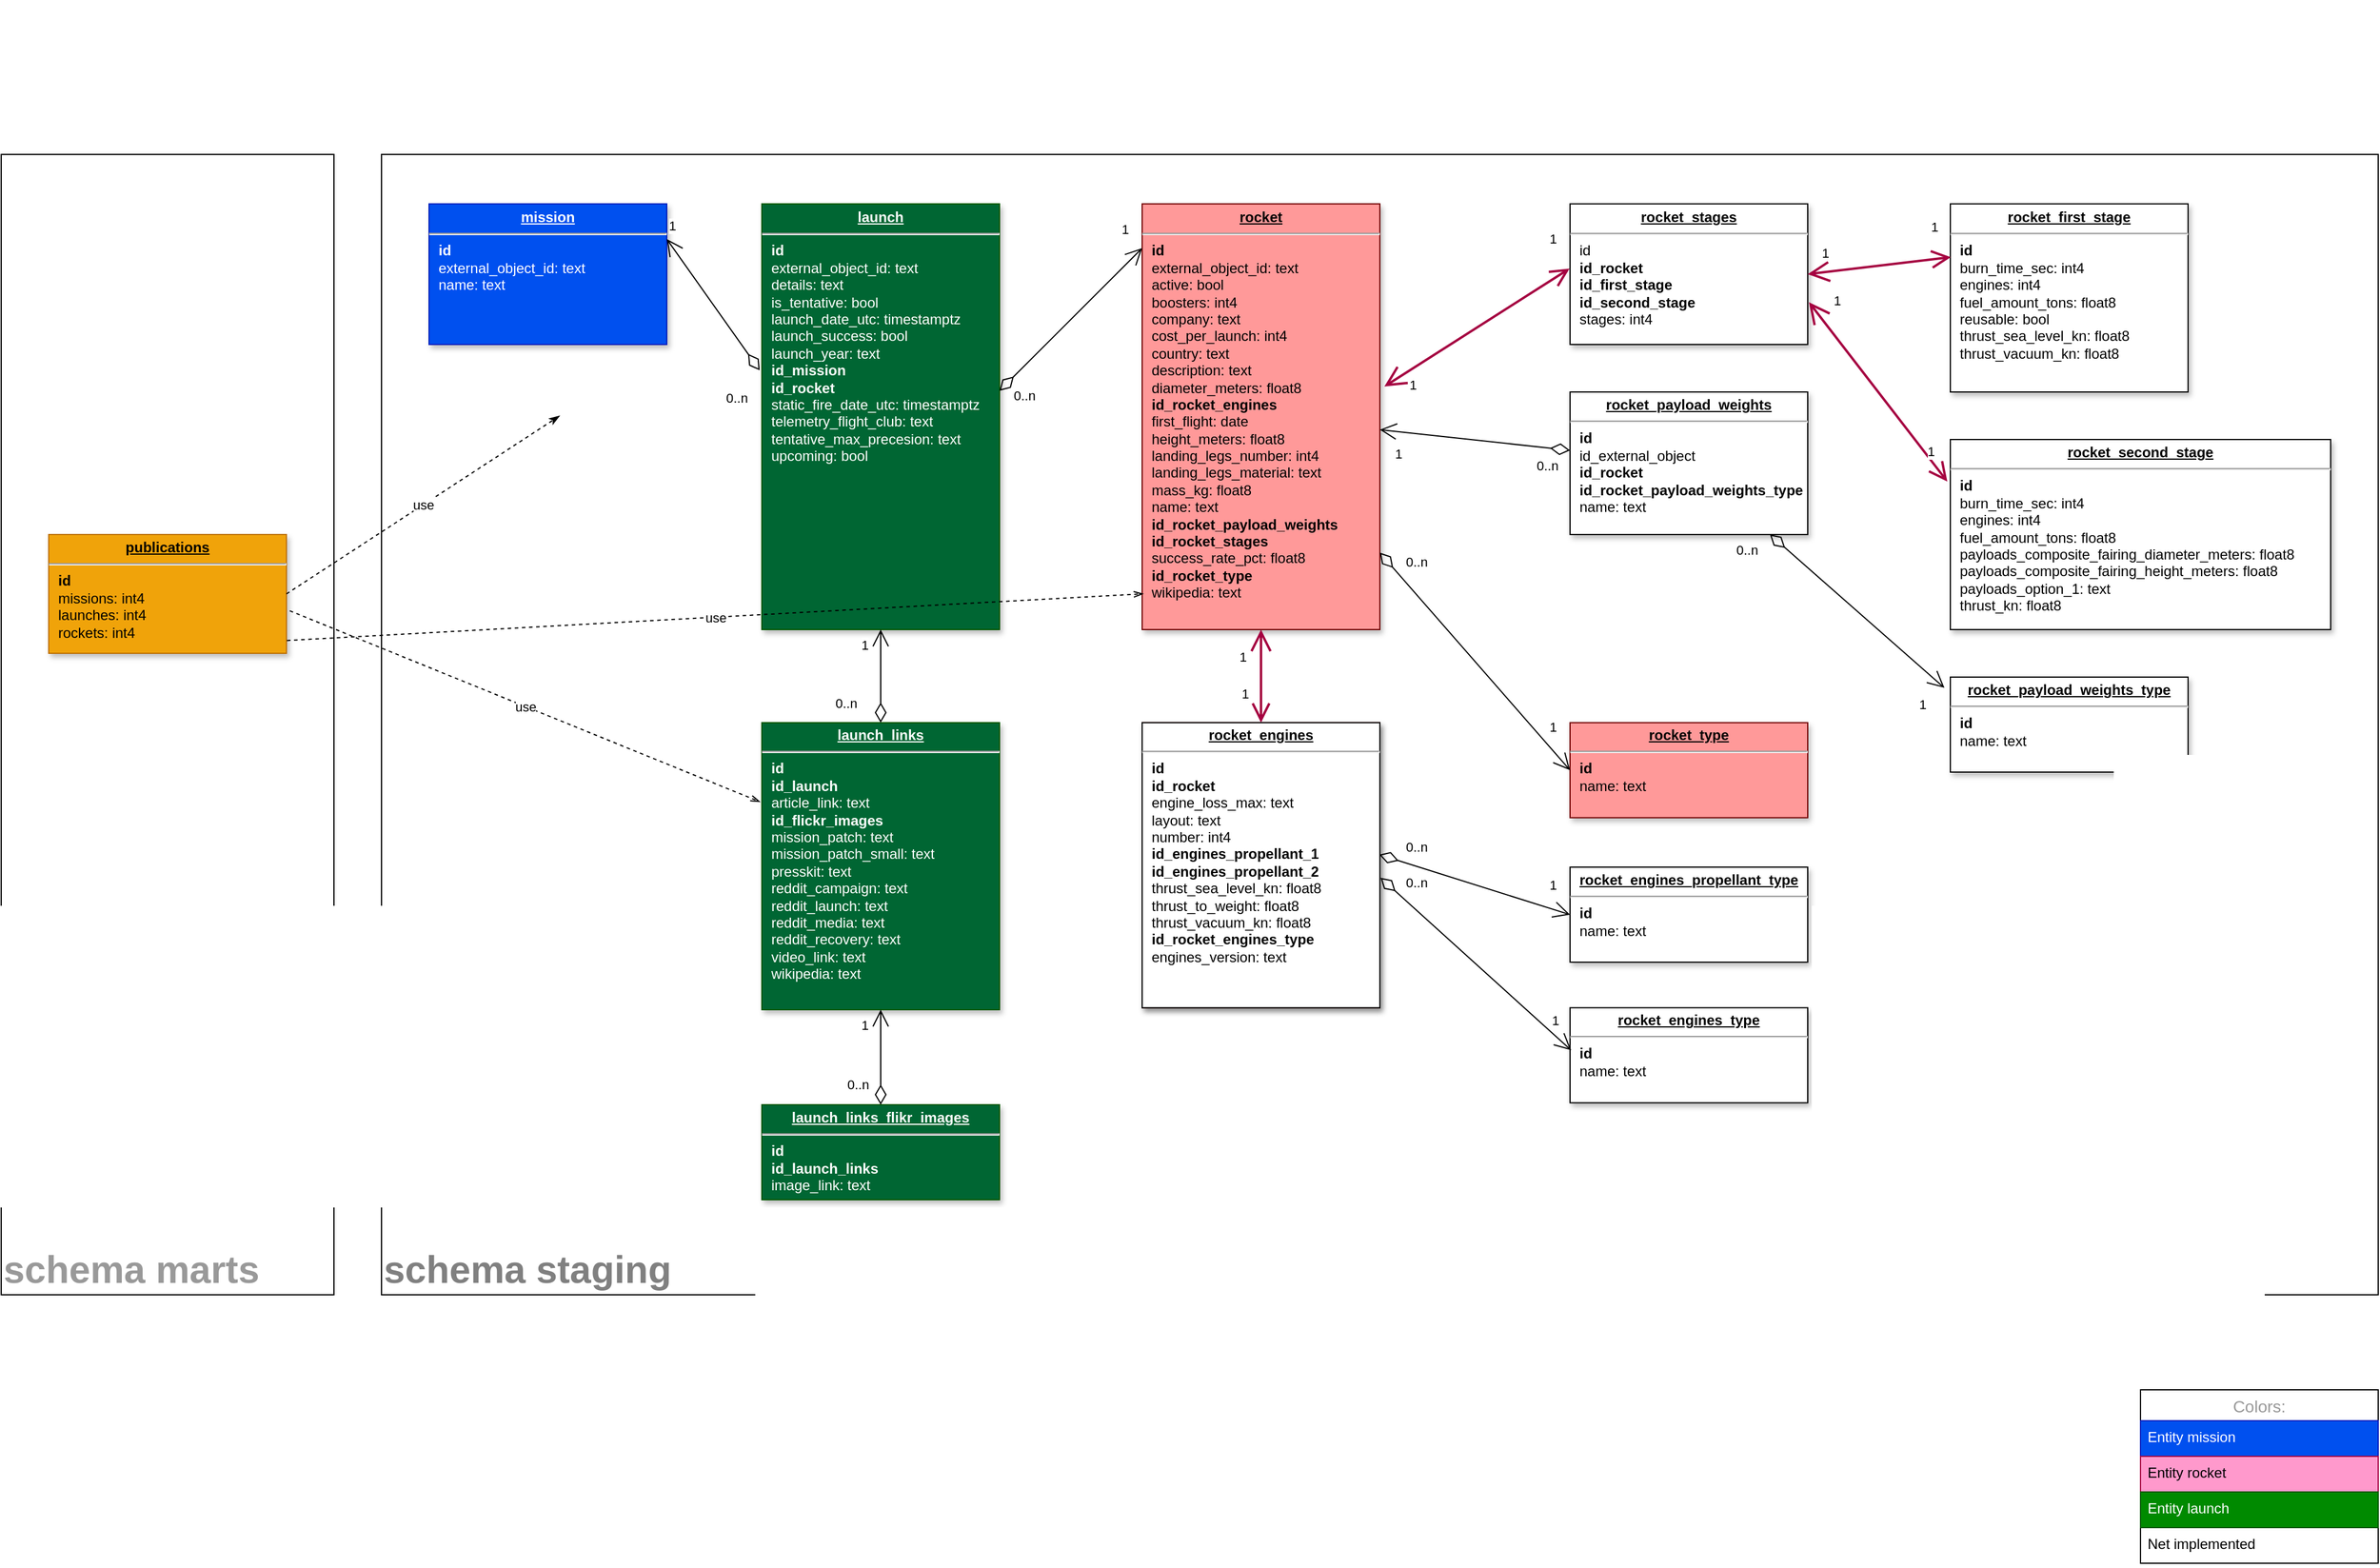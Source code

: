 <mxfile version="20.7.4" type="device"><diagram name="Page-1" id="efa7a0a1-bf9b-a30e-e6df-94a7791c09e9"><mxGraphModel dx="2983" dy="1600" grid="1" gridSize="10" guides="1" tooltips="1" connect="1" arrows="1" fold="1" page="0" pageScale="1" pageWidth="826" pageHeight="1169" background="none" math="0" shadow="0"><root><mxCell id="0"/><mxCell id="1" parent="0"/><mxCell id="w9wTwmuLnS19trC41pcA-28" value="schema marts" style="rounded=0;whiteSpace=wrap;html=1;fillColor=none;fontStyle=1;align=left;verticalAlign=bottom;fontSize=32;fontColor=#999999;" vertex="1" parent="1"><mxGeometry x="-560" y="40" width="280" height="960" as="geometry"/></mxCell><mxCell id="w9wTwmuLnS19trC41pcA-27" value="&lt;b&gt;&lt;font style=&quot;font-size: 32px;&quot; color=&quot;#808080&quot;&gt;schema staging&lt;/font&gt;&lt;/b&gt;" style="rounded=0;whiteSpace=wrap;html=1;fillColor=none;align=left;verticalAlign=bottom;" vertex="1" parent="1"><mxGeometry x="-240" y="40" width="1680" height="960" as="geometry"/></mxCell><mxCell id="23" value="&lt;p style=&quot;margin: 0px; margin-top: 4px; text-align: center; text-decoration: underline;&quot;&gt;&lt;strong&gt;rocket_stages&lt;/strong&gt;&lt;/p&gt;&lt;hr&gt;&lt;p style=&quot;margin: 0px; margin-left: 8px;&quot;&gt;id&lt;/p&gt;&lt;p style=&quot;margin: 0px; margin-left: 8px;&quot;&gt;&lt;b&gt;id_rocket&lt;/b&gt;&lt;/p&gt;&lt;p style=&quot;margin: 0px; margin-left: 8px;&quot;&gt;&lt;b&gt;id_first_stage&lt;/b&gt;&lt;/p&gt;&lt;p style=&quot;margin: 0px; margin-left: 8px;&quot;&gt;&lt;b&gt;id_second_stage&lt;/b&gt;&lt;/p&gt;&lt;p style=&quot;margin: 0px; margin-left: 8px;&quot;&gt;stages: int4&lt;/p&gt;" style="verticalAlign=top;align=left;overflow=fill;fontSize=12;fontFamily=Helvetica;html=1;shadow=1;" parent="1" vertex="1"><mxGeometry x="760" y="81.64" width="200" height="118.36" as="geometry"/></mxCell><mxCell id="19" value="&lt;p style=&quot;margin: 0px; margin-top: 4px; text-align: center; text-decoration: underline;&quot;&gt;&lt;strong&gt;rocket&lt;/strong&gt;&lt;/p&gt;&lt;hr&gt;&lt;p style=&quot;margin: 0px; margin-left: 8px;&quot;&gt;&lt;b&gt;id&lt;/b&gt;&lt;/p&gt;&lt;p style=&quot;margin: 0px; margin-left: 8px;&quot;&gt;external_object_id: text&lt;br&gt;&lt;/p&gt;&lt;p style=&quot;margin: 0px; margin-left: 8px;&quot;&gt;&lt;span style=&quot;background-color: initial;&quot;&gt;active: bool&lt;/span&gt;&lt;br&gt;&lt;/p&gt;&lt;p style=&quot;margin: 0px 0px 0px 8px;&quot;&gt;boosters: int4&lt;/p&gt;&lt;p style=&quot;margin: 0px 0px 0px 8px;&quot;&gt;company: text&lt;/p&gt;&lt;p style=&quot;margin: 0px 0px 0px 8px;&quot;&gt;cost_per_launch: int4&lt;/p&gt;&lt;p style=&quot;margin: 0px 0px 0px 8px;&quot;&gt;&lt;span style=&quot;background-color: initial;&quot;&gt;country: text&lt;/span&gt;&lt;br&gt;&lt;/p&gt;&lt;p style=&quot;margin: 0px 0px 0px 8px;&quot;&gt;description: text&lt;/p&gt;&lt;p style=&quot;margin: 0px 0px 0px 8px;&quot;&gt;diameter_meters: float8&lt;/p&gt;&lt;p style=&quot;margin: 0px 0px 0px 8px;&quot;&gt;&lt;b&gt;id_rocket_engines&lt;/b&gt;&lt;/p&gt;&lt;p style=&quot;margin: 0px 0px 0px 8px;&quot;&gt;&lt;span style=&quot;background-color: initial;&quot;&gt;first_flight: date&lt;/span&gt;&lt;br&gt;&lt;/p&gt;&lt;p style=&quot;margin: 0px 0px 0px 8px;&quot;&gt;&lt;span style=&quot;background-color: initial;&quot;&gt;height_meters: float8&lt;/span&gt;&lt;br&gt;&lt;/p&gt;&lt;p style=&quot;margin: 0px 0px 0px 8px;&quot;&gt;&lt;span style=&quot;background-color: initial;&quot;&gt;landing_legs_number: int4&lt;/span&gt;&lt;br&gt;&lt;/p&gt;&lt;p style=&quot;margin: 0px 0px 0px 8px;&quot;&gt;&lt;span style=&quot;background-color: initial;&quot;&gt;landing_legs_material: text&lt;/span&gt;&lt;/p&gt;&lt;p style=&quot;margin: 0px 0px 0px 8px;&quot;&gt;&lt;span style=&quot;background-color: initial;&quot;&gt;mass_kg: float8&lt;/span&gt;&lt;br&gt;&lt;/p&gt;&lt;p style=&quot;margin: 0px 0px 0px 8px;&quot;&gt;name: text&lt;/p&gt;&lt;p style=&quot;margin: 0px 0px 0px 8px;&quot;&gt;&lt;b&gt;&lt;span style=&quot;background-color: initial;&quot;&gt;id_rocket_payload_weights&lt;/span&gt;&lt;/b&gt;&lt;br&gt;&lt;/p&gt;&lt;p style=&quot;margin: 0px 0px 0px 8px;&quot;&gt;&lt;span style=&quot;background-color: initial;&quot;&gt;&lt;b&gt;id_rocket_stages&lt;/b&gt;&lt;/span&gt;&lt;br&gt;&lt;/p&gt;&lt;p style=&quot;margin: 0px; margin-left: 8px;&quot;&gt;success_rate_pct: float8&lt;/p&gt;&lt;p style=&quot;margin: 0px; margin-left: 8px;&quot;&gt;&lt;b&gt;id_rocket_type&lt;/b&gt;&lt;/p&gt;&lt;p style=&quot;margin: 0px; margin-left: 8px;&quot;&gt;wikipedia: text&lt;/p&gt;&lt;p style=&quot;margin: 0px; margin-left: 8px;&quot;&gt;&lt;br&gt;&lt;/p&gt;&lt;p style=&quot;margin: 0px; margin-left: 8px;&quot;&gt;&lt;br&gt;&lt;/p&gt;" style="verticalAlign=top;align=left;overflow=fill;fontSize=12;fontFamily=Helvetica;html=1;strokeColor=#6F0000;shadow=1;fillColor=#FF9999;fontColor=#000000;" parent="1" vertex="1"><mxGeometry x="400" y="81.64" width="200" height="358.36" as="geometry"/></mxCell><mxCell id="gY9jhq-3_MhneQLAjkMy-120" value="&lt;p style=&quot;margin: 0px; margin-top: 4px; text-align: center; text-decoration: underline;&quot;&gt;&lt;strong&gt;rocket_first_stage&lt;/strong&gt;&lt;/p&gt;&lt;hr&gt;&lt;p style=&quot;margin: 0px 0px 0px 8px;&quot;&gt;&lt;b&gt;id&lt;/b&gt;&lt;/p&gt;&lt;p style=&quot;margin: 0px 0px 0px 8px;&quot;&gt;burn_time_sec: int4&lt;/p&gt;&lt;p style=&quot;margin: 0px 0px 0px 8px;&quot;&gt;engines: int4&lt;/p&gt;&lt;p style=&quot;margin: 0px 0px 0px 8px;&quot;&gt;fuel_amount_tons: float8&lt;br&gt;&lt;/p&gt;&lt;p style=&quot;margin: 0px 0px 0px 8px;&quot;&gt;reusable: bool&lt;br&gt;&lt;/p&gt;&lt;p style=&quot;margin: 0px 0px 0px 8px;&quot;&gt;thrust_sea_level_kn: float8&lt;br&gt;&lt;/p&gt;&lt;p style=&quot;margin: 0px 0px 0px 8px;&quot;&gt;thrust_vacuum_kn: float8&lt;/p&gt;" style="verticalAlign=top;align=left;overflow=fill;fontSize=12;fontFamily=Helvetica;html=1;shadow=1;" parent="1" vertex="1"><mxGeometry x="1080" y="81.64" width="200" height="158.36" as="geometry"/></mxCell><mxCell id="gY9jhq-3_MhneQLAjkMy-121" value="&lt;p style=&quot;margin: 0px; margin-top: 4px; text-align: center; text-decoration: underline;&quot;&gt;&lt;strong&gt;rocket_second_stage&lt;/strong&gt;&lt;/p&gt;&lt;hr&gt;&lt;p style=&quot;margin: 0px 0px 0px 8px;&quot;&gt;&lt;b&gt;id&lt;/b&gt;&lt;/p&gt;&lt;p style=&quot;margin: 0px 0px 0px 8px;&quot;&gt;burn_time_sec: int4&lt;/p&gt;&lt;p style=&quot;margin: 0px 0px 0px 8px;&quot;&gt;engines: int4&lt;br&gt;&lt;/p&gt;&lt;p style=&quot;margin: 0px 0px 0px 8px;&quot;&gt;fuel_amount_tons: float8&lt;br&gt;&lt;/p&gt;&lt;p style=&quot;margin: 0px 0px 0px 8px;&quot;&gt;payloads_composite_fairing_diameter_meters: float8&lt;br&gt;&lt;/p&gt;&lt;p style=&quot;margin: 0px 0px 0px 8px;&quot;&gt;payloads_composite_fairing_height_meters: float8&lt;br&gt;&lt;/p&gt;&lt;p style=&quot;margin: 0px 0px 0px 8px;&quot;&gt;payloads_option_1: text&lt;br&gt;&lt;/p&gt;&lt;p style=&quot;margin: 0px 0px 0px 8px;&quot;&gt;thrust_kn: float8&lt;br&gt;&lt;/p&gt;&lt;div&gt;&lt;br&gt;&lt;/div&gt;" style="verticalAlign=top;align=left;overflow=fill;fontSize=12;fontFamily=Helvetica;html=1;shadow=1;" parent="1" vertex="1"><mxGeometry x="1080" y="280" width="320" height="160" as="geometry"/></mxCell><mxCell id="gY9jhq-3_MhneQLAjkMy-122" value="&lt;p style=&quot;margin: 0px; margin-top: 4px; text-align: center; text-decoration: underline;&quot;&gt;&lt;strong&gt;rocket_payload_weights&lt;/strong&gt;&lt;/p&gt;&lt;hr&gt;&lt;p style=&quot;margin: 0px; margin-left: 8px;&quot;&gt;&lt;b&gt;id&lt;/b&gt;&lt;/p&gt;&lt;p style=&quot;margin: 0px; margin-left: 8px;&quot;&gt;id_external_object&lt;/p&gt;&lt;p style=&quot;margin: 0px; margin-left: 8px;&quot;&gt;&lt;b&gt;id_rocket&lt;/b&gt;&lt;/p&gt;&lt;p style=&quot;margin: 0px; margin-left: 8px;&quot;&gt;&lt;b&gt;id_rocket_payload_weights_type&lt;br&gt;&lt;/b&gt;&lt;/p&gt;&lt;p style=&quot;margin: 0px; margin-left: 8px;&quot;&gt;name: text&lt;/p&gt;" style="verticalAlign=top;align=left;overflow=fill;fontSize=12;fontFamily=Helvetica;html=1;shadow=1;" parent="1" vertex="1"><mxGeometry x="760" y="240" width="200" height="120" as="geometry"/></mxCell><mxCell id="gY9jhq-3_MhneQLAjkMy-123" value="&lt;p style=&quot;margin: 0px; margin-top: 4px; text-align: center; text-decoration: underline;&quot;&gt;&lt;strong&gt;rocket_payload_weights_type&lt;/strong&gt;&lt;/p&gt;&lt;hr&gt;&lt;p style=&quot;margin: 0px; margin-left: 8px;&quot;&gt;&lt;b&gt;id&lt;/b&gt;&lt;/p&gt;&lt;p style=&quot;margin: 0px; margin-left: 8px;&quot;&gt;&lt;span style=&quot;background-color: initial;&quot;&gt;name: text&lt;/span&gt;&lt;br&gt;&lt;/p&gt;" style="verticalAlign=top;align=left;overflow=fill;fontSize=12;fontFamily=Helvetica;html=1;shadow=1;" parent="1" vertex="1"><mxGeometry x="1080" y="480" width="200" height="80" as="geometry"/></mxCell><mxCell id="gY9jhq-3_MhneQLAjkMy-124" value="&lt;p style=&quot;margin: 0px; margin-top: 4px; text-align: center; text-decoration: underline;&quot;&gt;&lt;strong&gt;rocket_engines_propellant_type&lt;/strong&gt;&lt;/p&gt;&lt;hr&gt;&lt;p style=&quot;margin: 0px; margin-left: 8px;&quot;&gt;&lt;b&gt;id&lt;/b&gt;&lt;/p&gt;&lt;p style=&quot;margin: 0px; margin-left: 8px;&quot;&gt;&lt;span style=&quot;background-color: initial;&quot;&gt;name: text&lt;/span&gt;&lt;br&gt;&lt;/p&gt;" style="verticalAlign=top;align=left;overflow=fill;fontSize=12;fontFamily=Helvetica;html=1;shadow=1;" parent="1" vertex="1"><mxGeometry x="760" y="640" width="200" height="80" as="geometry"/></mxCell><mxCell id="gY9jhq-3_MhneQLAjkMy-125" value="&lt;p style=&quot;margin: 0px; margin-top: 4px; text-align: center; text-decoration: underline;&quot;&gt;&lt;strong&gt;rocket_engines_type&lt;/strong&gt;&lt;/p&gt;&lt;hr&gt;&lt;p style=&quot;margin: 0px; margin-left: 8px;&quot;&gt;&lt;b&gt;id&lt;/b&gt;&lt;/p&gt;&lt;p style=&quot;margin: 0px; margin-left: 8px;&quot;&gt;&lt;span style=&quot;background-color: initial;&quot;&gt;name: text&lt;/span&gt;&lt;br&gt;&lt;/p&gt;" style="verticalAlign=top;align=left;overflow=fill;fontSize=12;fontFamily=Helvetica;html=1;shadow=1;" parent="1" vertex="1"><mxGeometry x="760" y="758.36" width="200" height="80" as="geometry"/></mxCell><mxCell id="gY9jhq-3_MhneQLAjkMy-126" value="&lt;p style=&quot;margin: 0px; margin-top: 4px; text-align: center; text-decoration: underline;&quot;&gt;&lt;strong&gt;rocket_engines&lt;/strong&gt;&lt;/p&gt;&lt;hr&gt;&lt;p style=&quot;margin: 0px; margin-left: 8px;&quot;&gt;&lt;b&gt;id&lt;/b&gt;&lt;/p&gt;&lt;p style=&quot;margin: 0px; margin-left: 8px;&quot;&gt;&lt;b&gt;id_rocket&lt;/b&gt;&lt;/p&gt;&lt;p style=&quot;margin: 0px 0px 0px 8px;&quot;&gt;engine_loss_max: text&lt;/p&gt;&lt;p style=&quot;margin: 0px 0px 0px 8px;&quot;&gt;layout: text&lt;/p&gt;&lt;p style=&quot;margin: 0px 0px 0px 8px;&quot;&gt;&lt;span style=&quot;background-color: initial;&quot;&gt;number: int4&lt;/span&gt;&lt;br&gt;&lt;/p&gt;&lt;p style=&quot;margin: 0px 0px 0px 8px;&quot;&gt;&lt;span style=&quot;background-color: initial;&quot;&gt;&lt;b&gt;id_engines_propellant_1&lt;/b&gt;&lt;/span&gt;&lt;/p&gt;&lt;p style=&quot;margin: 0px 0px 0px 8px;&quot;&gt;&lt;b&gt;id_engines_propellant_2&lt;/b&gt;&lt;span style=&quot;background-color: initial;&quot;&gt;&lt;br&gt;&lt;/span&gt;&lt;/p&gt;&lt;p style=&quot;margin: 0px 0px 0px 8px;&quot;&gt;thrust_sea_level_kn: float8&amp;nbsp;&lt;/p&gt;&lt;p style=&quot;margin: 0px 0px 0px 8px;&quot;&gt;thrust_to_weight: float8&lt;/p&gt;&lt;p style=&quot;margin: 0px 0px 0px 8px;&quot;&gt;thrust_vacuum_kn: float8&lt;/p&gt;&lt;p style=&quot;margin: 0px 0px 0px 8px;&quot;&gt;&lt;b&gt;id_rocket_engines_type&lt;/b&gt;&lt;/p&gt;&lt;p style=&quot;margin: 0px 0px 0px 8px;&quot;&gt;engines_version: text&lt;/p&gt;&lt;div&gt;&lt;br&gt;&lt;/div&gt;" style="verticalAlign=top;align=left;overflow=fill;fontSize=12;fontFamily=Helvetica;html=1;strokeColor=#6F0000;shadow=1;fillColor=#FF9999;fontColor=#000000;" parent="1" vertex="1"><mxGeometry x="400" y="518.36" width="200" height="240" as="geometry"/></mxCell><mxCell id="gY9jhq-3_MhneQLAjkMy-128" value="&lt;p style=&quot;margin: 0px; margin-top: 4px; text-align: center; text-decoration: underline;&quot;&gt;&lt;strong&gt;rocket_type&lt;/strong&gt;&lt;/p&gt;&lt;hr&gt;&lt;p style=&quot;margin: 0px; margin-left: 8px;&quot;&gt;&lt;b&gt;id&lt;/b&gt;&lt;/p&gt;&lt;p style=&quot;margin: 0px; margin-left: 8px;&quot;&gt;&lt;span style=&quot;background-color: initial;&quot;&gt;name: text&lt;/span&gt;&lt;br&gt;&lt;/p&gt;" style="verticalAlign=top;align=left;overflow=fill;fontSize=12;fontFamily=Helvetica;html=1;strokeColor=#6F0000;shadow=1;fillColor=#FF9999;fontColor=#000000;" parent="1" vertex="1"><mxGeometry x="760" y="518.36" width="200" height="80" as="geometry"/></mxCell><mxCell id="gY9jhq-3_MhneQLAjkMy-129" value="" style="endArrow=open;html=1;endSize=12;startArrow=open;startSize=14;startFill=0;rounded=0;fillColor=#d80073;strokeColor=#A50040;strokeWidth=2;" parent="1" source="19" target="gY9jhq-3_MhneQLAjkMy-126" edge="1"><mxGeometry relative="1" as="geometry"><mxPoint x="450" y="530" as="sourcePoint"/><mxPoint x="610" y="530" as="targetPoint"/></mxGeometry></mxCell><mxCell id="gY9jhq-3_MhneQLAjkMy-130" value="1" style="edgeLabel;resizable=0;html=1;align=left;verticalAlign=top;" parent="gY9jhq-3_MhneQLAjkMy-129" connectable="0" vertex="1"><mxGeometry x="-1" relative="1" as="geometry"><mxPoint x="-20" y="10" as="offset"/></mxGeometry></mxCell><mxCell id="gY9jhq-3_MhneQLAjkMy-131" value="1" style="edgeLabel;resizable=0;html=1;align=right;verticalAlign=top;" parent="gY9jhq-3_MhneQLAjkMy-129" connectable="0" vertex="1"><mxGeometry x="1" relative="1" as="geometry"><mxPoint x="-10" y="-38" as="offset"/></mxGeometry></mxCell><mxCell id="gY9jhq-3_MhneQLAjkMy-141" value="" style="endArrow=open;html=1;endSize=12;startArrow=diamondThin;startSize=14;startFill=0;rounded=0;" parent="1" source="gY9jhq-3_MhneQLAjkMy-122" target="19" edge="1"><mxGeometry relative="1" as="geometry"><mxPoint x="490" y="450" as="sourcePoint"/><mxPoint x="710" y="380" as="targetPoint"/></mxGeometry></mxCell><mxCell id="gY9jhq-3_MhneQLAjkMy-142" value="0..n" style="edgeLabel;resizable=0;html=1;align=left;verticalAlign=top;" parent="gY9jhq-3_MhneQLAjkMy-141" connectable="0" vertex="1"><mxGeometry x="-1" relative="1" as="geometry"><mxPoint x="-30" as="offset"/></mxGeometry></mxCell><mxCell id="gY9jhq-3_MhneQLAjkMy-143" value="1" style="edgeLabel;resizable=0;html=1;align=right;verticalAlign=top;" parent="gY9jhq-3_MhneQLAjkMy-141" connectable="0" vertex="1"><mxGeometry x="1" relative="1" as="geometry"><mxPoint x="20" y="7" as="offset"/></mxGeometry></mxCell><mxCell id="gY9jhq-3_MhneQLAjkMy-144" value="" style="endArrow=open;html=1;endSize=12;startArrow=diamondThin;startSize=14;startFill=0;rounded=0;entryX=-0.025;entryY=0.113;entryDx=0;entryDy=0;entryPerimeter=0;" parent="1" source="gY9jhq-3_MhneQLAjkMy-122" target="gY9jhq-3_MhneQLAjkMy-123" edge="1"><mxGeometry relative="1" as="geometry"><mxPoint x="770" y="299.689" as="sourcePoint"/><mxPoint x="610" y="283.193" as="targetPoint"/></mxGeometry></mxCell><mxCell id="gY9jhq-3_MhneQLAjkMy-145" value="0..n" style="edgeLabel;resizable=0;html=1;align=left;verticalAlign=top;" parent="gY9jhq-3_MhneQLAjkMy-144" connectable="0" vertex="1"><mxGeometry x="-1" relative="1" as="geometry"><mxPoint x="-30" as="offset"/></mxGeometry></mxCell><mxCell id="gY9jhq-3_MhneQLAjkMy-146" value="1" style="edgeLabel;resizable=0;html=1;align=right;verticalAlign=top;" parent="gY9jhq-3_MhneQLAjkMy-144" connectable="0" vertex="1"><mxGeometry x="1" relative="1" as="geometry"><mxPoint x="-15" y="1" as="offset"/></mxGeometry></mxCell><mxCell id="gY9jhq-3_MhneQLAjkMy-147" value="" style="endArrow=open;html=1;endSize=12;startArrow=diamondThin;startSize=14;startFill=0;rounded=0;entryX=0;entryY=0.5;entryDx=0;entryDy=0;exitX=0.998;exitY=0.463;exitDx=0;exitDy=0;exitPerimeter=0;" parent="1" source="gY9jhq-3_MhneQLAjkMy-126" target="gY9jhq-3_MhneQLAjkMy-124" edge="1"><mxGeometry relative="1" as="geometry"><mxPoint x="490" y="450" as="sourcePoint"/><mxPoint x="490" y="608.36" as="targetPoint"/></mxGeometry></mxCell><mxCell id="gY9jhq-3_MhneQLAjkMy-148" value="0..n" style="edgeLabel;resizable=0;html=1;align=left;verticalAlign=top;" parent="gY9jhq-3_MhneQLAjkMy-147" connectable="0" vertex="1"><mxGeometry x="-1" relative="1" as="geometry"><mxPoint x="20" y="-19" as="offset"/></mxGeometry></mxCell><mxCell id="gY9jhq-3_MhneQLAjkMy-149" value="1" style="edgeLabel;resizable=0;html=1;align=right;verticalAlign=top;" parent="gY9jhq-3_MhneQLAjkMy-147" connectable="0" vertex="1"><mxGeometry x="1" relative="1" as="geometry"><mxPoint x="-10" y="-38" as="offset"/></mxGeometry></mxCell><mxCell id="gY9jhq-3_MhneQLAjkMy-150" value="" style="endArrow=open;html=1;endSize=12;startArrow=diamondThin;startSize=14;startFill=0;rounded=0;entryX=0.005;entryY=0.447;entryDx=0;entryDy=0;entryPerimeter=0;exitX=1.003;exitY=0.544;exitDx=0;exitDy=0;exitPerimeter=0;" parent="1" source="gY9jhq-3_MhneQLAjkMy-126" target="gY9jhq-3_MhneQLAjkMy-125" edge="1"><mxGeometry relative="1" as="geometry"><mxPoint x="610" y="678.352" as="sourcePoint"/><mxPoint x="774.016" y="610" as="targetPoint"/></mxGeometry></mxCell><mxCell id="gY9jhq-3_MhneQLAjkMy-151" value="0..n" style="edgeLabel;resizable=0;html=1;align=left;verticalAlign=top;" parent="gY9jhq-3_MhneQLAjkMy-150" connectable="0" vertex="1"><mxGeometry x="-1" relative="1" as="geometry"><mxPoint x="19" y="-9" as="offset"/></mxGeometry></mxCell><mxCell id="gY9jhq-3_MhneQLAjkMy-152" value="1" style="edgeLabel;resizable=0;html=1;align=right;verticalAlign=top;" parent="gY9jhq-3_MhneQLAjkMy-150" connectable="0" vertex="1"><mxGeometry x="1" relative="1" as="geometry"><mxPoint x="-10" y="-38" as="offset"/></mxGeometry></mxCell><mxCell id="gY9jhq-3_MhneQLAjkMy-153" value="" style="endArrow=open;html=1;endSize=12;startArrow=diamondThin;startSize=14;startFill=0;rounded=0;entryX=0;entryY=0.5;entryDx=0;entryDy=0;" parent="1" source="19" target="gY9jhq-3_MhneQLAjkMy-128" edge="1"><mxGeometry relative="1" as="geometry"><mxPoint x="610" y="716.246" as="sourcePoint"/><mxPoint x="770" y="700.095" as="targetPoint"/></mxGeometry></mxCell><mxCell id="gY9jhq-3_MhneQLAjkMy-154" value="0..n" style="edgeLabel;resizable=0;html=1;align=left;verticalAlign=top;" parent="gY9jhq-3_MhneQLAjkMy-153" connectable="0" vertex="1"><mxGeometry x="-1" relative="1" as="geometry"><mxPoint x="20" y="-5" as="offset"/></mxGeometry></mxCell><mxCell id="gY9jhq-3_MhneQLAjkMy-155" value="1" style="edgeLabel;resizable=0;html=1;align=right;verticalAlign=top;" parent="gY9jhq-3_MhneQLAjkMy-153" connectable="0" vertex="1"><mxGeometry x="1" relative="1" as="geometry"><mxPoint x="-10" y="-49" as="offset"/></mxGeometry></mxCell><mxCell id="gY9jhq-3_MhneQLAjkMy-156" value="&lt;p style=&quot;margin: 0px; margin-top: 4px; text-align: center; text-decoration: underline;&quot;&gt;&lt;strong&gt;launch&lt;/strong&gt;&lt;/p&gt;&lt;hr&gt;&lt;p style=&quot;margin: 0px; margin-left: 8px;&quot;&gt;&lt;b&gt;id&lt;/b&gt;&lt;/p&gt;&lt;p style=&quot;margin: 0px; margin-left: 8px;&quot;&gt;external_object_id: text&lt;br&gt;&lt;/p&gt;&lt;p style=&quot;margin: 0px; margin-left: 8px;&quot;&gt;&lt;span style=&quot;background-color: initial;&quot;&gt;details: text&lt;/span&gt;&lt;br&gt;&lt;/p&gt;&lt;p style=&quot;margin: 0px; margin-left: 8px;&quot;&gt;&lt;span style=&quot;background-color: initial;&quot;&gt;is_tentative: bool&lt;/span&gt;&lt;/p&gt;&lt;p style=&quot;margin: 0px 0px 0px 8px;&quot;&gt;&lt;span style=&quot;background-color: initial;&quot;&gt;launch_date_utc:&amp;nbsp;timestamptz&lt;/span&gt;&lt;br&gt;&lt;/p&gt;&lt;p style=&quot;margin: 0px 0px 0px 8px;&quot;&gt;&lt;span style=&quot;background-color: initial;&quot;&gt;launch_success: bool&lt;/span&gt;&lt;br&gt;&lt;/p&gt;&lt;p style=&quot;margin: 0px 0px 0px 8px;&quot;&gt;launch_year: text&lt;/p&gt;&lt;p style=&quot;margin: 0px 0px 0px 8px;&quot;&gt;&lt;b&gt;id_mission&lt;/b&gt;&lt;/p&gt;&lt;p style=&quot;margin: 0px 0px 0px 8px;&quot;&gt;&lt;b&gt;id_rocket&lt;/b&gt;&lt;/p&gt;&lt;p style=&quot;margin: 0px 0px 0px 8px;&quot;&gt;static_fire_date_utc:&amp;nbsp;timestamptz&lt;/p&gt;&lt;p style=&quot;margin: 0px 0px 0px 8px;&quot;&gt;telemetry_flight_club: text&lt;/p&gt;&lt;p style=&quot;margin: 0px 0px 0px 8px;&quot;&gt;tentative_max_precesion: text&lt;/p&gt;&lt;p style=&quot;margin: 0px 0px 0px 8px;&quot;&gt;upcoming: bool&lt;/p&gt;" style="verticalAlign=top;align=left;overflow=fill;fontSize=12;fontFamily=Helvetica;html=1;strokeColor=#005700;shadow=1;fillColor=#006633;fontColor=#ffffff;" parent="1" vertex="1"><mxGeometry x="80" y="81.64" width="200" height="358.36" as="geometry"/></mxCell><mxCell id="gY9jhq-3_MhneQLAjkMy-157" value="&lt;p style=&quot;margin: 0px; margin-top: 4px; text-align: center; text-decoration: underline;&quot;&gt;&lt;strong&gt;launch_links&lt;/strong&gt;&lt;/p&gt;&lt;hr&gt;&lt;p style=&quot;margin: 0px; margin-left: 8px;&quot;&gt;&lt;b&gt;id&lt;/b&gt;&lt;/p&gt;&lt;p style=&quot;margin: 0px; margin-left: 8px;&quot;&gt;&lt;b&gt;id_launch&lt;/b&gt;&lt;/p&gt;&lt;p style=&quot;margin: 0px; margin-left: 8px;&quot;&gt;&lt;span style=&quot;background-color: initial;&quot;&gt;article_link: text&lt;/span&gt;&lt;/p&gt;&lt;p style=&quot;margin: 0px; margin-left: 8px;&quot;&gt;&lt;span style=&quot;background-color: initial;&quot;&gt;&lt;b&gt;id_flickr_images&lt;/b&gt;&lt;/span&gt;&lt;/p&gt;&lt;p style=&quot;margin: 0px; margin-left: 8px;&quot;&gt;mission_patch: text&lt;/p&gt;&lt;p style=&quot;margin: 0px; margin-left: 8px;&quot;&gt;mission_patch_small: text&lt;br&gt;&lt;/p&gt;&lt;p style=&quot;margin: 0px; margin-left: 8px;&quot;&gt;presskit: text&lt;/p&gt;&lt;p style=&quot;margin: 0px; margin-left: 8px;&quot;&gt;reddit_campaign: text&lt;/p&gt;&lt;p style=&quot;margin: 0px; margin-left: 8px;&quot;&gt;reddit_launch: text&lt;br&gt;&lt;/p&gt;&lt;p style=&quot;margin: 0px; margin-left: 8px;&quot;&gt;reddit_media: text&lt;br&gt;&lt;/p&gt;&lt;p style=&quot;margin: 0px; margin-left: 8px;&quot;&gt;reddit_recovery: text&lt;br&gt;&lt;/p&gt;&lt;p style=&quot;margin: 0px; margin-left: 8px;&quot;&gt;video_link: text&lt;br&gt;&lt;/p&gt;&lt;p style=&quot;margin: 0px; margin-left: 8px;&quot;&gt;wikipedia: text&lt;/p&gt;" style="verticalAlign=top;align=left;overflow=fill;fontSize=12;fontFamily=Helvetica;html=1;strokeColor=#005700;shadow=1;fillColor=#006633;fontColor=#ffffff;" parent="1" vertex="1"><mxGeometry x="80" y="518.36" width="200" height="241.64" as="geometry"/></mxCell><mxCell id="gY9jhq-3_MhneQLAjkMy-159" value="&lt;p style=&quot;margin: 0px; margin-top: 4px; text-align: center; text-decoration: underline;&quot;&gt;&lt;strong&gt;launch_links_flikr_images&lt;/strong&gt;&lt;/p&gt;&lt;hr&gt;&lt;p style=&quot;margin: 0px; margin-left: 8px;&quot;&gt;&lt;b&gt;id&lt;/b&gt;&lt;/p&gt;&lt;p style=&quot;margin: 0px; margin-left: 8px;&quot;&gt;&lt;b&gt;id_launch_links&lt;/b&gt;&lt;/p&gt;&lt;p style=&quot;margin: 0px; margin-left: 8px;&quot;&gt;&lt;span style=&quot;background-color: initial;&quot;&gt;image_link: text&lt;/span&gt;&lt;/p&gt;" style="verticalAlign=top;align=left;overflow=fill;fontSize=12;fontFamily=Helvetica;html=1;strokeColor=#005700;shadow=1;fillColor=#006633;fontColor=#ffffff;" parent="1" vertex="1"><mxGeometry x="80" y="840" width="200" height="80" as="geometry"/></mxCell><mxCell id="gY9jhq-3_MhneQLAjkMy-160" value="&lt;p style=&quot;margin: 0px; margin-top: 4px; text-align: center; text-decoration: underline;&quot;&gt;&lt;strong&gt;mission&lt;/strong&gt;&lt;/p&gt;&lt;hr&gt;&lt;p style=&quot;margin: 0px; margin-left: 8px;&quot;&gt;&lt;b&gt;id&lt;/b&gt;&lt;/p&gt;&lt;p style=&quot;margin: 0px; margin-left: 8px;&quot;&gt;external_object_id: text&lt;br&gt;&lt;/p&gt;&lt;p style=&quot;margin: 0px; margin-left: 8px;&quot;&gt;name: text&lt;/p&gt;" style="verticalAlign=top;align=left;overflow=fill;fontSize=12;fontFamily=Helvetica;html=1;strokeColor=#001DBC;shadow=1;fillColor=#0050ef;fontColor=#ffffff;" parent="1" vertex="1"><mxGeometry x="-200" y="81.64" width="200" height="118.36" as="geometry"/></mxCell><mxCell id="gY9jhq-3_MhneQLAjkMy-161" value="" style="endArrow=open;html=1;endSize=12;startArrow=diamondThin;startSize=14;startFill=0;rounded=0;endFill=0;" parent="1" source="gY9jhq-3_MhneQLAjkMy-157" target="gY9jhq-3_MhneQLAjkMy-156" edge="1"><mxGeometry x="0.01" y="-510" relative="1" as="geometry"><mxPoint x="510.0" y="450.0" as="sourcePoint"/><mxPoint x="510.0" y="608.36" as="targetPoint"/><mxPoint as="offset"/></mxGeometry></mxCell><mxCell id="gY9jhq-3_MhneQLAjkMy-162" value="0..n" style="edgeLabel;resizable=0;html=1;align=left;verticalAlign=top;" parent="gY9jhq-3_MhneQLAjkMy-161" connectable="0" vertex="1"><mxGeometry x="-1" relative="1" as="geometry"><mxPoint x="-40" y="-29" as="offset"/></mxGeometry></mxCell><mxCell id="gY9jhq-3_MhneQLAjkMy-163" value="1" style="edgeLabel;resizable=0;html=1;align=right;verticalAlign=top;" parent="gY9jhq-3_MhneQLAjkMy-161" connectable="0" vertex="1"><mxGeometry x="1" relative="1" as="geometry"><mxPoint x="-10" as="offset"/></mxGeometry></mxCell><mxCell id="AIpCG8RkfWz3MevlTubj-115" value="" style="endArrow=open;html=1;endSize=12;startArrow=diamondThin;startSize=14;startFill=0;rounded=0;exitX=1;exitY=0.439;exitDx=0;exitDy=0;exitPerimeter=0;entryX=0;entryY=0.104;entryDx=0;entryDy=0;entryPerimeter=0;" parent="1" source="gY9jhq-3_MhneQLAjkMy-156" target="19" edge="1"><mxGeometry relative="1" as="geometry"><mxPoint x="340" y="460" as="sourcePoint"/><mxPoint x="350" y="240" as="targetPoint"/></mxGeometry></mxCell><mxCell id="AIpCG8RkfWz3MevlTubj-116" value="0..n" style="edgeLabel;resizable=0;html=1;align=left;verticalAlign=top;" parent="AIpCG8RkfWz3MevlTubj-115" connectable="0" vertex="1"><mxGeometry x="-1" relative="1" as="geometry"><mxPoint x="10" y="-9" as="offset"/></mxGeometry></mxCell><mxCell id="AIpCG8RkfWz3MevlTubj-117" value="1" style="edgeLabel;resizable=0;html=1;align=right;verticalAlign=top;" parent="AIpCG8RkfWz3MevlTubj-115" connectable="0" vertex="1"><mxGeometry x="1" relative="1" as="geometry"><mxPoint x="-10" y="-29" as="offset"/></mxGeometry></mxCell><mxCell id="AIpCG8RkfWz3MevlTubj-118" value="" style="endArrow=open;html=1;endSize=12;startArrow=diamondThin;startSize=14;startFill=0;rounded=0;" parent="1" source="gY9jhq-3_MhneQLAjkMy-159" target="gY9jhq-3_MhneQLAjkMy-157" edge="1"><mxGeometry relative="1" as="geometry"><mxPoint x="510" y="450" as="sourcePoint"/><mxPoint x="110" y="840" as="targetPoint"/></mxGeometry></mxCell><mxCell id="AIpCG8RkfWz3MevlTubj-119" value="0..n" style="edgeLabel;resizable=0;html=1;align=left;verticalAlign=top;" parent="AIpCG8RkfWz3MevlTubj-118" connectable="0" vertex="1"><mxGeometry x="-1" relative="1" as="geometry"><mxPoint x="-30" y="-30" as="offset"/></mxGeometry></mxCell><mxCell id="AIpCG8RkfWz3MevlTubj-120" value="1" style="edgeLabel;resizable=0;html=1;align=right;verticalAlign=top;" parent="AIpCG8RkfWz3MevlTubj-118" connectable="0" vertex="1"><mxGeometry x="1" relative="1" as="geometry"><mxPoint x="-10" as="offset"/></mxGeometry></mxCell><mxCell id="AIpCG8RkfWz3MevlTubj-121" value="" style="endArrow=open;html=1;endSize=12;startArrow=diamondThin;startSize=14;startFill=0;rounded=0;exitX=-0.009;exitY=0.391;exitDx=0;exitDy=0;exitPerimeter=0;entryX=1;entryY=0.25;entryDx=0;entryDy=0;" parent="1" source="gY9jhq-3_MhneQLAjkMy-156" target="gY9jhq-3_MhneQLAjkMy-160" edge="1"><mxGeometry relative="1" as="geometry"><mxPoint y="280" as="sourcePoint"/><mxPoint x="30" y="230" as="targetPoint"/></mxGeometry></mxCell><mxCell id="AIpCG8RkfWz3MevlTubj-122" value="0..n" style="edgeLabel;resizable=0;html=1;align=left;verticalAlign=top;" parent="AIpCG8RkfWz3MevlTubj-121" connectable="0" vertex="1"><mxGeometry x="-1" relative="1" as="geometry"><mxPoint x="-30" y="10" as="offset"/></mxGeometry></mxCell><mxCell id="AIpCG8RkfWz3MevlTubj-123" value="1" style="edgeLabel;resizable=0;html=1;align=right;verticalAlign=top;" parent="AIpCG8RkfWz3MevlTubj-121" connectable="0" vertex="1"><mxGeometry x="1" relative="1" as="geometry"><mxPoint x="9" y="-24" as="offset"/></mxGeometry></mxCell><mxCell id="AIpCG8RkfWz3MevlTubj-127" value="" style="endArrow=open;html=1;endSize=12;startArrow=open;startSize=14;startFill=0;rounded=0;entryX=-0.008;entryY=0.221;entryDx=0;entryDy=0;entryPerimeter=0;exitX=1.005;exitY=0.699;exitDx=0;exitDy=0;exitPerimeter=0;fillColor=#d80073;strokeColor=#A50040;strokeWidth=2;" parent="1" source="23" target="gY9jhq-3_MhneQLAjkMy-121" edge="1"><mxGeometry x="-1" y="488" relative="1" as="geometry"><mxPoint x="1030" y="240" as="sourcePoint"/><mxPoint x="1030" y="318.36" as="targetPoint"/><mxPoint x="-18" y="-130" as="offset"/></mxGeometry></mxCell><mxCell id="AIpCG8RkfWz3MevlTubj-128" value="1" style="edgeLabel;resizable=0;html=1;align=left;verticalAlign=top;" parent="AIpCG8RkfWz3MevlTubj-127" connectable="0" vertex="1"><mxGeometry x="-1" relative="1" as="geometry"><mxPoint x="19" y="-14" as="offset"/></mxGeometry></mxCell><mxCell id="AIpCG8RkfWz3MevlTubj-129" value="1" style="edgeLabel;resizable=0;html=1;align=right;verticalAlign=top;" parent="AIpCG8RkfWz3MevlTubj-127" connectable="0" vertex="1"><mxGeometry x="1" relative="1" as="geometry"><mxPoint x="-10" y="-38" as="offset"/></mxGeometry></mxCell><mxCell id="AIpCG8RkfWz3MevlTubj-130" value="" style="endArrow=open;html=1;endSize=12;startArrow=open;startSize=14;startFill=0;rounded=0;entryX=0.002;entryY=0.283;entryDx=0;entryDy=0;entryPerimeter=0;exitX=1;exitY=0.5;exitDx=0;exitDy=0;fillColor=#d80073;strokeColor=#A50040;strokeWidth=2;" parent="1" source="23" target="gY9jhq-3_MhneQLAjkMy-120" edge="1"><mxGeometry x="-1" y="488" relative="1" as="geometry"><mxPoint x="971" y="174.374" as="sourcePoint"/><mxPoint x="1087.44" y="325.36" as="targetPoint"/><mxPoint x="-18" y="-130" as="offset"/></mxGeometry></mxCell><mxCell id="AIpCG8RkfWz3MevlTubj-131" value="1" style="edgeLabel;resizable=0;html=1;align=left;verticalAlign=top;" parent="AIpCG8RkfWz3MevlTubj-130" connectable="0" vertex="1"><mxGeometry x="-1" relative="1" as="geometry"><mxPoint x="10" y="-31" as="offset"/></mxGeometry></mxCell><mxCell id="AIpCG8RkfWz3MevlTubj-132" value="1" style="edgeLabel;resizable=0;html=1;align=right;verticalAlign=top;" parent="AIpCG8RkfWz3MevlTubj-130" connectable="0" vertex="1"><mxGeometry x="1" relative="1" as="geometry"><mxPoint x="-10" y="-38" as="offset"/></mxGeometry></mxCell><mxCell id="AIpCG8RkfWz3MevlTubj-133" value="" style="endArrow=open;html=1;endSize=12;startArrow=open;startSize=14;startFill=0;rounded=0;entryX=-0.002;entryY=0.46;entryDx=0;entryDy=0;entryPerimeter=0;exitX=1.019;exitY=0.429;exitDx=0;exitDy=0;exitPerimeter=0;fillColor=#d80073;strokeColor=#A50040;strokeWidth=2;" parent="1" source="19" target="23" edge="1"><mxGeometry x="-1" y="488" relative="1" as="geometry"><mxPoint x="971" y="174.374" as="sourcePoint"/><mxPoint x="1087.44" y="325.36" as="targetPoint"/><mxPoint x="-18" y="-130" as="offset"/></mxGeometry></mxCell><mxCell id="AIpCG8RkfWz3MevlTubj-134" value="1" style="edgeLabel;resizable=0;html=1;align=left;verticalAlign=top;" parent="AIpCG8RkfWz3MevlTubj-133" connectable="0" vertex="1"><mxGeometry x="-1" relative="1" as="geometry"><mxPoint x="19" y="-14" as="offset"/></mxGeometry></mxCell><mxCell id="AIpCG8RkfWz3MevlTubj-135" value="1" style="edgeLabel;resizable=0;html=1;align=right;verticalAlign=top;" parent="AIpCG8RkfWz3MevlTubj-133" connectable="0" vertex="1"><mxGeometry x="1" relative="1" as="geometry"><mxPoint x="-10" y="-38" as="offset"/></mxGeometry></mxCell><mxCell id="v2qml_-9hieayFeV5W0p-26" value="&lt;p style=&quot;margin: 0px; margin-top: 4px; text-align: center; text-decoration: underline;&quot;&gt;&lt;strong&gt;rocket_engines&lt;/strong&gt;&lt;/p&gt;&lt;hr&gt;&lt;p style=&quot;margin: 0px; margin-left: 8px;&quot;&gt;&lt;b&gt;id&lt;/b&gt;&lt;/p&gt;&lt;p style=&quot;margin: 0px; margin-left: 8px;&quot;&gt;&lt;b&gt;id_rocket&lt;/b&gt;&lt;/p&gt;&lt;p style=&quot;margin: 0px 0px 0px 8px;&quot;&gt;engine_loss_max: text&lt;/p&gt;&lt;p style=&quot;margin: 0px 0px 0px 8px;&quot;&gt;layout: text&lt;/p&gt;&lt;p style=&quot;margin: 0px 0px 0px 8px;&quot;&gt;&lt;span style=&quot;background-color: initial;&quot;&gt;number: int4&lt;/span&gt;&lt;br&gt;&lt;/p&gt;&lt;p style=&quot;margin: 0px 0px 0px 8px;&quot;&gt;&lt;span style=&quot;background-color: initial;&quot;&gt;&lt;b&gt;id_engines_propellant_1&lt;/b&gt;&lt;/span&gt;&lt;/p&gt;&lt;p style=&quot;margin: 0px 0px 0px 8px;&quot;&gt;&lt;b&gt;id_engines_propellant_2&lt;/b&gt;&lt;span style=&quot;background-color: initial;&quot;&gt;&lt;br&gt;&lt;/span&gt;&lt;/p&gt;&lt;p style=&quot;margin: 0px 0px 0px 8px;&quot;&gt;thrust_sea_level_kn: float8&amp;nbsp;&lt;/p&gt;&lt;p style=&quot;margin: 0px 0px 0px 8px;&quot;&gt;thrust_to_weight: float8&lt;/p&gt;&lt;p style=&quot;margin: 0px 0px 0px 8px;&quot;&gt;thrust_vacuum_kn: float8&lt;/p&gt;&lt;p style=&quot;margin: 0px 0px 0px 8px;&quot;&gt;&lt;b&gt;id_rocket_engines_type&lt;/b&gt;&lt;/p&gt;&lt;p style=&quot;margin: 0px 0px 0px 8px;&quot;&gt;engines_version: text&lt;/p&gt;&lt;div&gt;&lt;br&gt;&lt;/div&gt;" style="verticalAlign=top;align=left;overflow=fill;fontSize=12;fontFamily=Helvetica;html=1;shadow=1;" parent="1" vertex="1"><mxGeometry x="400" y="518.36" width="200" height="240" as="geometry"/></mxCell><mxCell id="w9wTwmuLnS19trC41pcA-23" value="&lt;p style=&quot;margin: 0px; margin-top: 4px; text-align: center; text-decoration: underline;&quot;&gt;&lt;strong&gt;publications&lt;/strong&gt;&lt;/p&gt;&lt;hr&gt;&lt;p style=&quot;margin: 0px; margin-left: 8px;&quot;&gt;&lt;b&gt;id&lt;/b&gt;&lt;/p&gt;&lt;p style=&quot;margin: 0px; margin-left: 8px;&quot;&gt;missions: int4&lt;/p&gt;&lt;p style=&quot;margin: 0px; margin-left: 8px;&quot;&gt;&lt;span style=&quot;background-color: initial;&quot;&gt;launches: int4&lt;/span&gt;&lt;/p&gt;&lt;p style=&quot;margin: 0px; margin-left: 8px;&quot;&gt;&lt;span style=&quot;background-color: initial;&quot;&gt;rockets: int4&lt;/span&gt;&lt;/p&gt;" style="verticalAlign=top;align=left;overflow=fill;fontSize=12;fontFamily=Helvetica;html=1;strokeColor=#BD7000;shadow=1;fillColor=#f0a30a;fontColor=#000000;" vertex="1" parent="1"><mxGeometry x="-520" y="360" width="200" height="100" as="geometry"/></mxCell><mxCell id="w9wTwmuLnS19trC41pcA-24" value="use" style="endArrow=classicThin;dashed=1;html=1;rounded=0;exitX=1;exitY=0.5;exitDx=0;exitDy=0;endFill=1;" edge="1" parent="1" source="w9wTwmuLnS19trC41pcA-23"><mxGeometry width="50" height="50" relative="1" as="geometry"><mxPoint x="-240" y="330" as="sourcePoint"/><mxPoint x="-90" y="260" as="targetPoint"/></mxGeometry></mxCell><mxCell id="w9wTwmuLnS19trC41pcA-25" value="use" style="endArrow=openThin;dashed=1;html=1;rounded=0;entryX=-0.007;entryY=0.276;entryDx=0;entryDy=0;exitX=1.014;exitY=0.642;exitDx=0;exitDy=0;exitPerimeter=0;entryPerimeter=0;endFill=0;" edge="1" parent="1" source="w9wTwmuLnS19trC41pcA-23" target="gY9jhq-3_MhneQLAjkMy-157"><mxGeometry width="50" height="50" relative="1" as="geometry"><mxPoint x="-325.42" y="370" as="sourcePoint"/><mxPoint x="-182.765" y="210.0" as="targetPoint"/></mxGeometry></mxCell><mxCell id="w9wTwmuLnS19trC41pcA-26" value="use" style="endArrow=openThin;dashed=1;html=1;rounded=0;entryX=0.005;entryY=0.916;entryDx=0;entryDy=0;entryPerimeter=0;exitX=1.002;exitY=0.892;exitDx=0;exitDy=0;exitPerimeter=0;endFill=0;" edge="1" parent="1" source="w9wTwmuLnS19trC41pcA-23" target="19"><mxGeometry width="50" height="50" relative="1" as="geometry"><mxPoint x="-270" y="393.361" as="sourcePoint"/><mxPoint y="650" as="targetPoint"/></mxGeometry></mxCell><mxCell id="w9wTwmuLnS19trC41pcA-29" value="Colors:" style="swimlane;fontStyle=0;childLayout=stackLayout;horizontal=1;startSize=26;horizontalStack=0;resizeParent=1;resizeParentMax=0;resizeLast=0;collapsible=1;marginBottom=0;align=center;fontSize=14;fontColor=#999999;fillColor=none;" vertex="1" parent="1"><mxGeometry x="1240" y="1080" width="200" height="146" as="geometry"/></mxCell><mxCell id="w9wTwmuLnS19trC41pcA-30" value="Entity mission" style="text;strokeColor=#001DBC;fillColor=#0050ef;spacingLeft=4;spacingRight=4;overflow=hidden;rotatable=0;points=[[0,0.5],[1,0.5]];portConstraint=eastwest;fontSize=12;fontColor=#ffffff;" vertex="1" parent="w9wTwmuLnS19trC41pcA-29"><mxGeometry y="26" width="200" height="30" as="geometry"/></mxCell><mxCell id="w9wTwmuLnS19trC41pcA-31" value="Entity rocket" style="text;strokeColor=#A50040;fillColor=#FF99CC;spacingLeft=4;spacingRight=4;overflow=hidden;rotatable=0;points=[[0,0.5],[1,0.5]];portConstraint=eastwest;fontSize=12;fontColor=#000000;" vertex="1" parent="w9wTwmuLnS19trC41pcA-29"><mxGeometry y="56" width="200" height="30" as="geometry"/></mxCell><mxCell id="w9wTwmuLnS19trC41pcA-35" value="Entity launch" style="text;strokeColor=#005700;fillColor=#008a00;spacingLeft=4;spacingRight=4;overflow=hidden;rotatable=0;points=[[0,0.5],[1,0.5]];portConstraint=eastwest;fontSize=12;fontColor=#ffffff;" vertex="1" parent="w9wTwmuLnS19trC41pcA-29"><mxGeometry y="86" width="200" height="30" as="geometry"/></mxCell><mxCell id="w9wTwmuLnS19trC41pcA-32" value="Net implemented" style="text;spacingLeft=4;spacingRight=4;overflow=hidden;rotatable=0;points=[[0,0.5],[1,0.5]];portConstraint=eastwest;fontSize=12;" vertex="1" parent="w9wTwmuLnS19trC41pcA-29"><mxGeometry y="116" width="200" height="30" as="geometry"/></mxCell><mxCell id="w9wTwmuLnS19trC41pcA-36" value="Data Model" style="text;html=1;strokeColor=none;fillColor=none;align=center;verticalAlign=middle;whiteSpace=wrap;rounded=0;fontSize=36;fontColor=#FFFFFF;fontStyle=1" vertex="1" parent="1"><mxGeometry x="10" y="-90" width="950" height="90" as="geometry"/></mxCell></root></mxGraphModel></diagram></mxfile>